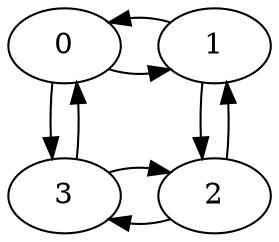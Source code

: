 digraph G {
 	0 -> {1 3}
 	1 -> {0 2}
 	2 -> {3 1}
 	3 -> {2 0}

  { rank=same 0 1 }
  { rank=same 3 2 }
}
